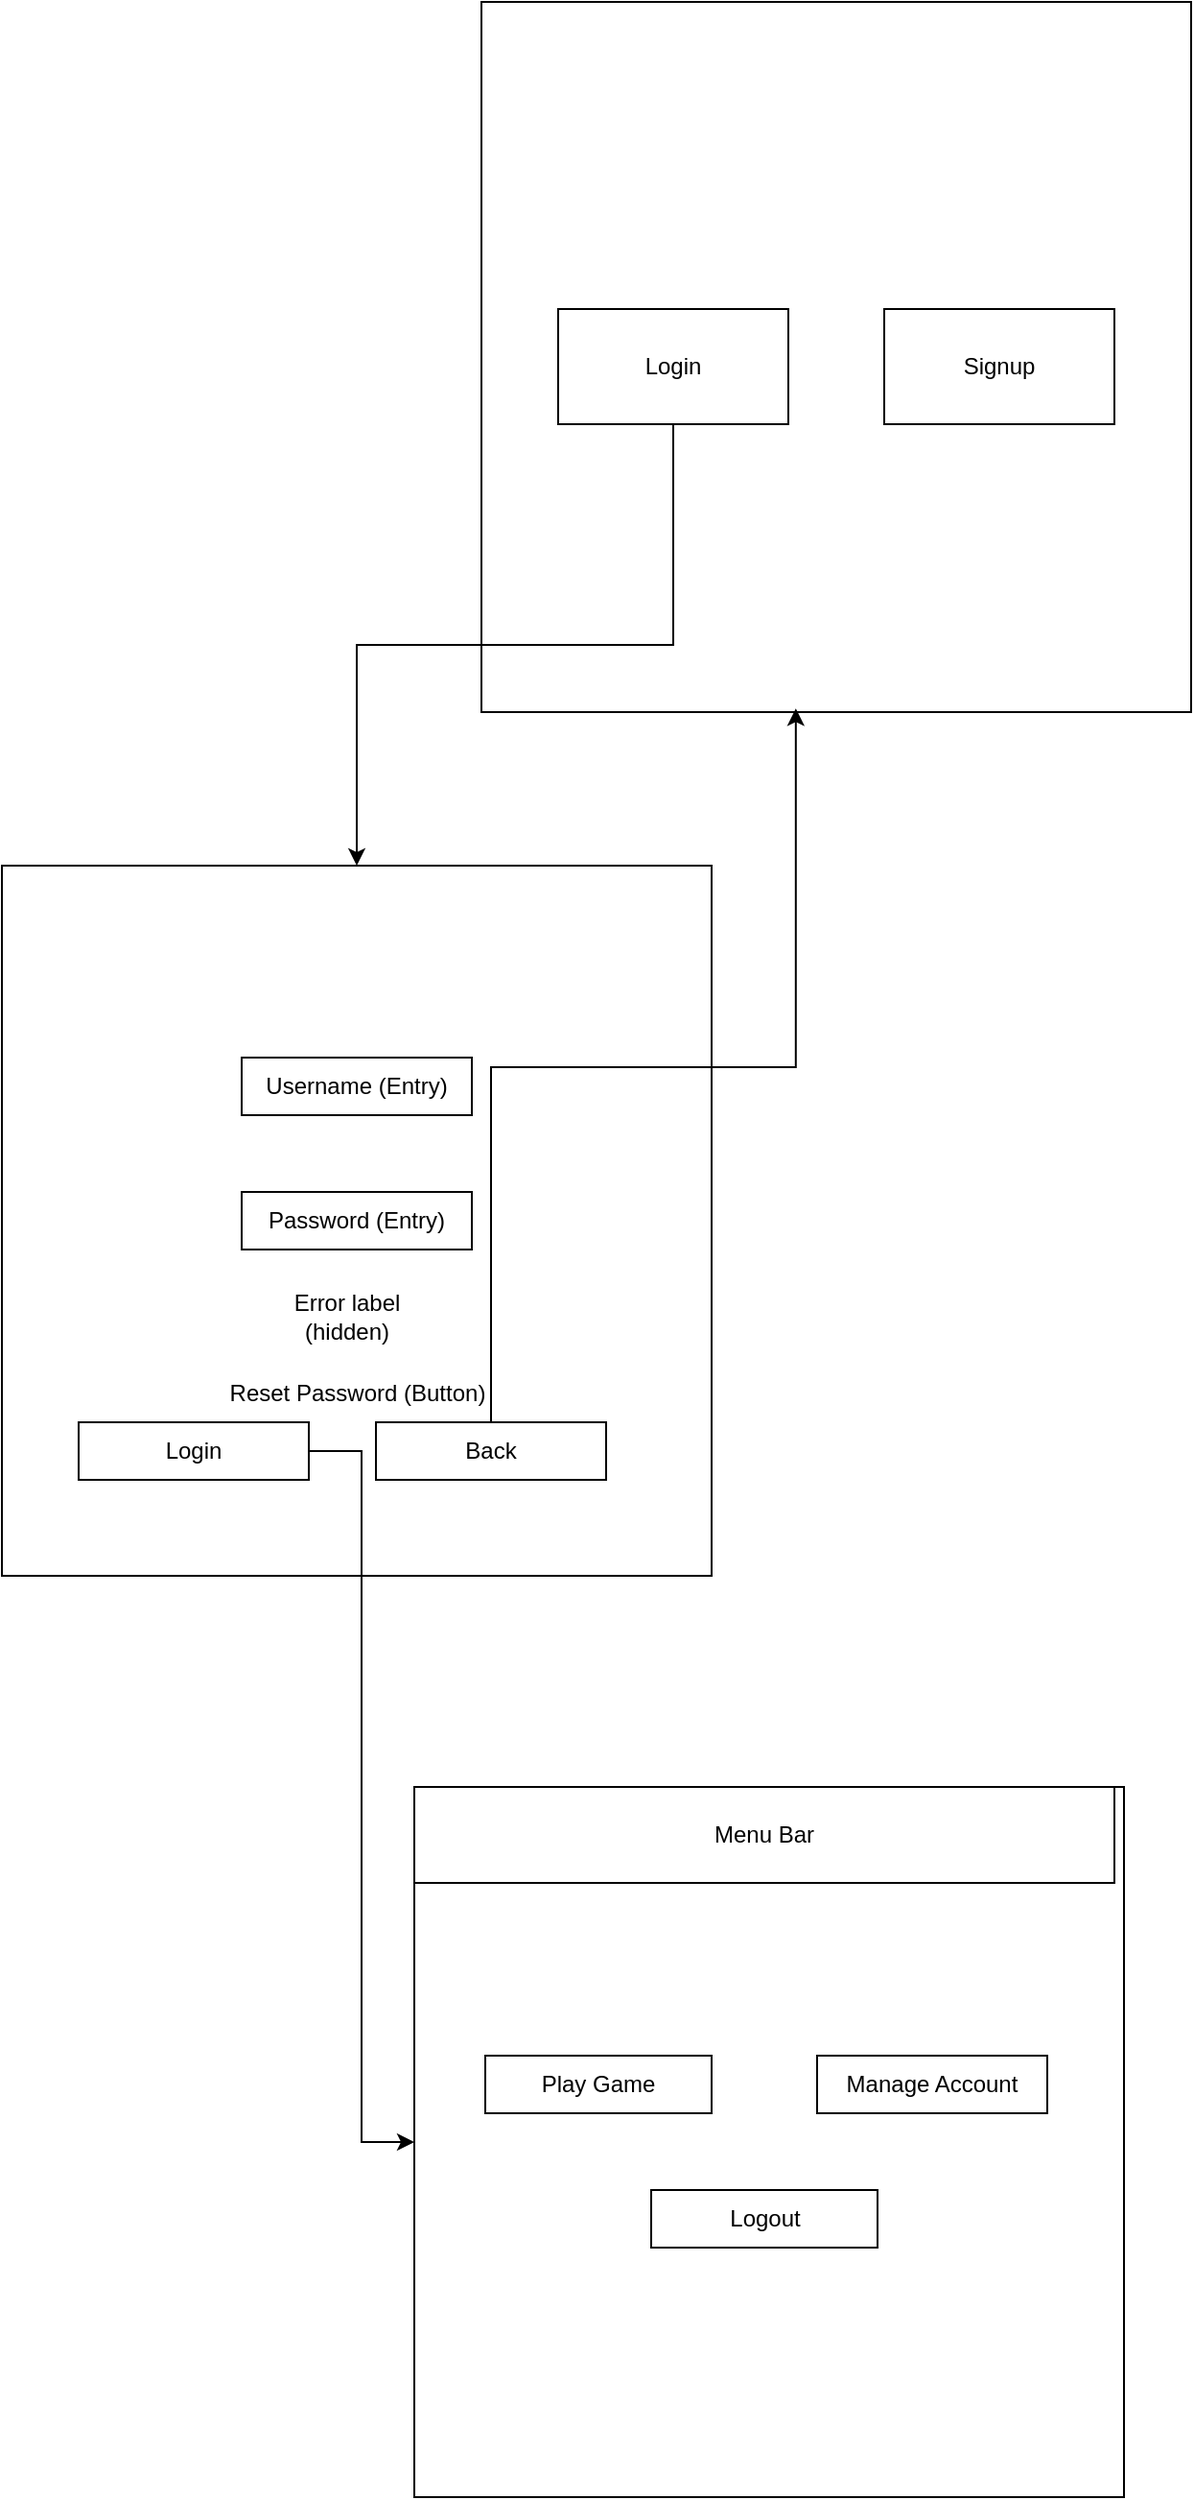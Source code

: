 <mxfile version="27.1.1">
  <diagram name="Page-1" id="ariWhS4snwq5PhiXt2l8">
    <mxGraphModel dx="1426" dy="700" grid="1" gridSize="10" guides="1" tooltips="1" connect="1" arrows="1" fold="1" page="1" pageScale="1" pageWidth="850" pageHeight="1100" math="0" shadow="0">
      <root>
        <mxCell id="0" />
        <mxCell id="1" parent="0" />
        <mxCell id="fuXMZ4NcPsIUFkVtj4bJ-1" value="" style="whiteSpace=wrap;html=1;aspect=fixed;" parent="1" vertex="1">
          <mxGeometry x="250" width="370" height="370" as="geometry" />
        </mxCell>
        <mxCell id="fuXMZ4NcPsIUFkVtj4bJ-9" style="edgeStyle=orthogonalEdgeStyle;rounded=0;orthogonalLoop=1;jettySize=auto;html=1;" parent="1" source="fuXMZ4NcPsIUFkVtj4bJ-4" target="fuXMZ4NcPsIUFkVtj4bJ-7" edge="1">
          <mxGeometry relative="1" as="geometry" />
        </mxCell>
        <mxCell id="fuXMZ4NcPsIUFkVtj4bJ-4" value="Login" style="rounded=0;whiteSpace=wrap;html=1;" parent="1" vertex="1">
          <mxGeometry x="290" y="160" width="120" height="60" as="geometry" />
        </mxCell>
        <mxCell id="fuXMZ4NcPsIUFkVtj4bJ-5" value="Signup" style="rounded=0;whiteSpace=wrap;html=1;" parent="1" vertex="1">
          <mxGeometry x="460" y="160" width="120" height="60" as="geometry" />
        </mxCell>
        <mxCell id="fuXMZ4NcPsIUFkVtj4bJ-7" value="" style="whiteSpace=wrap;html=1;aspect=fixed;" parent="1" vertex="1">
          <mxGeometry y="450" width="370" height="370" as="geometry" />
        </mxCell>
        <mxCell id="fuXMZ4NcPsIUFkVtj4bJ-10" value="Username (Entry)" style="rounded=0;whiteSpace=wrap;html=1;" parent="1" vertex="1">
          <mxGeometry x="125" y="550" width="120" height="30" as="geometry" />
        </mxCell>
        <mxCell id="fuXMZ4NcPsIUFkVtj4bJ-13" value="Password (Entry)" style="rounded=0;whiteSpace=wrap;html=1;" parent="1" vertex="1">
          <mxGeometry x="125" y="620" width="120" height="30" as="geometry" />
        </mxCell>
        <mxCell id="fuXMZ4NcPsIUFkVtj4bJ-15" value="Reset Password (Button)" style="text;html=1;align=center;verticalAlign=middle;whiteSpace=wrap;rounded=0;" parent="1" vertex="1">
          <mxGeometry x="97.5" y="710" width="175" height="30" as="geometry" />
        </mxCell>
        <mxCell id="rRSfC-0G60dBEqh1zXZG-5" style="edgeStyle=orthogonalEdgeStyle;rounded=0;orthogonalLoop=1;jettySize=auto;html=1;entryX=0;entryY=0.5;entryDx=0;entryDy=0;" edge="1" parent="1" source="fuXMZ4NcPsIUFkVtj4bJ-17" target="hUXfC_12EaR1_YK_ajq_-2">
          <mxGeometry relative="1" as="geometry" />
        </mxCell>
        <mxCell id="fuXMZ4NcPsIUFkVtj4bJ-17" value="Login" style="rounded=0;whiteSpace=wrap;html=1;" parent="1" vertex="1">
          <mxGeometry x="40" y="740" width="120" height="30" as="geometry" />
        </mxCell>
        <mxCell id="fuXMZ4NcPsIUFkVtj4bJ-18" value="Error label (hidden)" style="text;html=1;align=center;verticalAlign=middle;whiteSpace=wrap;rounded=0;" parent="1" vertex="1">
          <mxGeometry x="150" y="670" width="60" height="30" as="geometry" />
        </mxCell>
        <mxCell id="hUXfC_12EaR1_YK_ajq_-2" value="" style="whiteSpace=wrap;html=1;aspect=fixed;" parent="1" vertex="1">
          <mxGeometry x="215" y="930" width="370" height="370" as="geometry" />
        </mxCell>
        <mxCell id="hUXfC_12EaR1_YK_ajq_-3" value="Menu Bar" style="rounded=0;whiteSpace=wrap;html=1;" parent="1" vertex="1">
          <mxGeometry x="215" y="930" width="365" height="50" as="geometry" />
        </mxCell>
        <mxCell id="hUXfC_12EaR1_YK_ajq_-4" value="Play Game" style="rounded=0;whiteSpace=wrap;html=1;" parent="1" vertex="1">
          <mxGeometry x="252" y="1070" width="118" height="30" as="geometry" />
        </mxCell>
        <mxCell id="hUXfC_12EaR1_YK_ajq_-5" value="Manage Account" style="rounded=0;whiteSpace=wrap;html=1;" parent="1" vertex="1">
          <mxGeometry x="425" y="1070" width="120" height="30" as="geometry" />
        </mxCell>
        <mxCell id="hUXfC_12EaR1_YK_ajq_-6" value="Logout" style="rounded=0;whiteSpace=wrap;html=1;" parent="1" vertex="1">
          <mxGeometry x="338.5" y="1140" width="118" height="30" as="geometry" />
        </mxCell>
        <mxCell id="rRSfC-0G60dBEqh1zXZG-3" value="Back" style="rounded=0;whiteSpace=wrap;html=1;" vertex="1" parent="1">
          <mxGeometry x="195" y="740" width="120" height="30" as="geometry" />
        </mxCell>
        <mxCell id="rRSfC-0G60dBEqh1zXZG-6" style="edgeStyle=orthogonalEdgeStyle;rounded=0;orthogonalLoop=1;jettySize=auto;html=1;entryX=0.443;entryY=0.995;entryDx=0;entryDy=0;entryPerimeter=0;" edge="1" parent="1" source="rRSfC-0G60dBEqh1zXZG-3" target="fuXMZ4NcPsIUFkVtj4bJ-1">
          <mxGeometry relative="1" as="geometry" />
        </mxCell>
      </root>
    </mxGraphModel>
  </diagram>
</mxfile>
